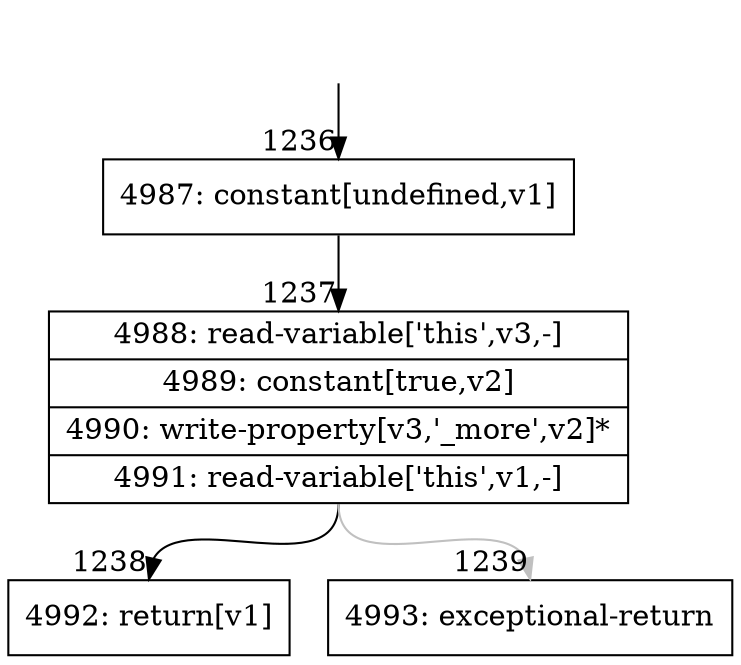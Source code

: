 digraph {
rankdir="TD"
BB_entry91[shape=none,label=""];
BB_entry91 -> BB1236 [tailport=s, headport=n, headlabel="    1236"]
BB1236 [shape=record label="{4987: constant[undefined,v1]}" ] 
BB1236 -> BB1237 [tailport=s, headport=n, headlabel="      1237"]
BB1237 [shape=record label="{4988: read-variable['this',v3,-]|4989: constant[true,v2]|4990: write-property[v3,'_more',v2]*|4991: read-variable['this',v1,-]}" ] 
BB1237 -> BB1238 [tailport=s, headport=n, headlabel="      1238"]
BB1237 -> BB1239 [tailport=s, headport=n, color=gray, headlabel="      1239"]
BB1238 [shape=record label="{4992: return[v1]}" ] 
BB1239 [shape=record label="{4993: exceptional-return}" ] 
//#$~ 1201
}
